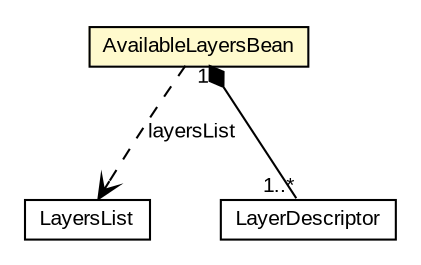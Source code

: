 #!/usr/local/bin/dot
#
# Class diagram 
# Generated by UMLGraph version R5_6-24-gf6e263 (http://www.umlgraph.org/)
#

digraph G {
	edge [fontname="arial",fontsize=10,labelfontname="arial",labelfontsize=10];
	node [fontname="arial",fontsize=10,shape=plaintext];
	nodesep=0.25;
	ranksep=0.5;
	// nl.mineleni.cbsviewer.util.AvailableLayersBean
	c1372 [label=<<table title="nl.mineleni.cbsviewer.util.AvailableLayersBean" border="0" cellborder="1" cellspacing="0" cellpadding="2" port="p" bgcolor="lemonChiffon" href="./AvailableLayersBean.html">
		<tr><td><table border="0" cellspacing="0" cellpadding="1">
<tr><td align="center" balign="center"> AvailableLayersBean </td></tr>
		</table></td></tr>
		</table>>, URL="./AvailableLayersBean.html", fontname="arial", fontcolor="black", fontsize=10.0];
	// nl.mineleni.cbsviewer.util.xml.LayersList
	c1374 [label=<<table title="nl.mineleni.cbsviewer.util.xml.LayersList" border="0" cellborder="1" cellspacing="0" cellpadding="2" port="p" href="./xml/LayersList.html">
		<tr><td><table border="0" cellspacing="0" cellpadding="1">
<tr><td align="center" balign="center"> LayersList </td></tr>
		</table></td></tr>
		</table>>, URL="./xml/LayersList.html", fontname="arial", fontcolor="black", fontsize=10.0];
	// nl.mineleni.cbsviewer.util.xml.LayerDescriptor
	c1375 [label=<<table title="nl.mineleni.cbsviewer.util.xml.LayerDescriptor" border="0" cellborder="1" cellspacing="0" cellpadding="2" port="p" href="./xml/LayerDescriptor.html">
		<tr><td><table border="0" cellspacing="0" cellpadding="1">
<tr><td align="center" balign="center"> LayerDescriptor </td></tr>
		</table></td></tr>
		</table>>, URL="./xml/LayerDescriptor.html", fontname="arial", fontcolor="black", fontsize=10.0];
	// nl.mineleni.cbsviewer.util.AvailableLayersBean COMPOSED nl.mineleni.cbsviewer.util.xml.LayerDescriptor
	c1372:p -> c1375:p [taillabel="1", label="", headlabel="1..*", fontname="arial", fontcolor="black", fontsize=10.0, color="black", arrowhead=none, arrowtail=diamond, dir=both];
	// nl.mineleni.cbsviewer.util.AvailableLayersBean DEPEND nl.mineleni.cbsviewer.util.xml.LayersList
	c1372:p -> c1374:p [taillabel="", label="layersList", headlabel="", fontname="arial", fontcolor="black", fontsize=10.0, color="black", arrowhead=open, style=dashed];
}

